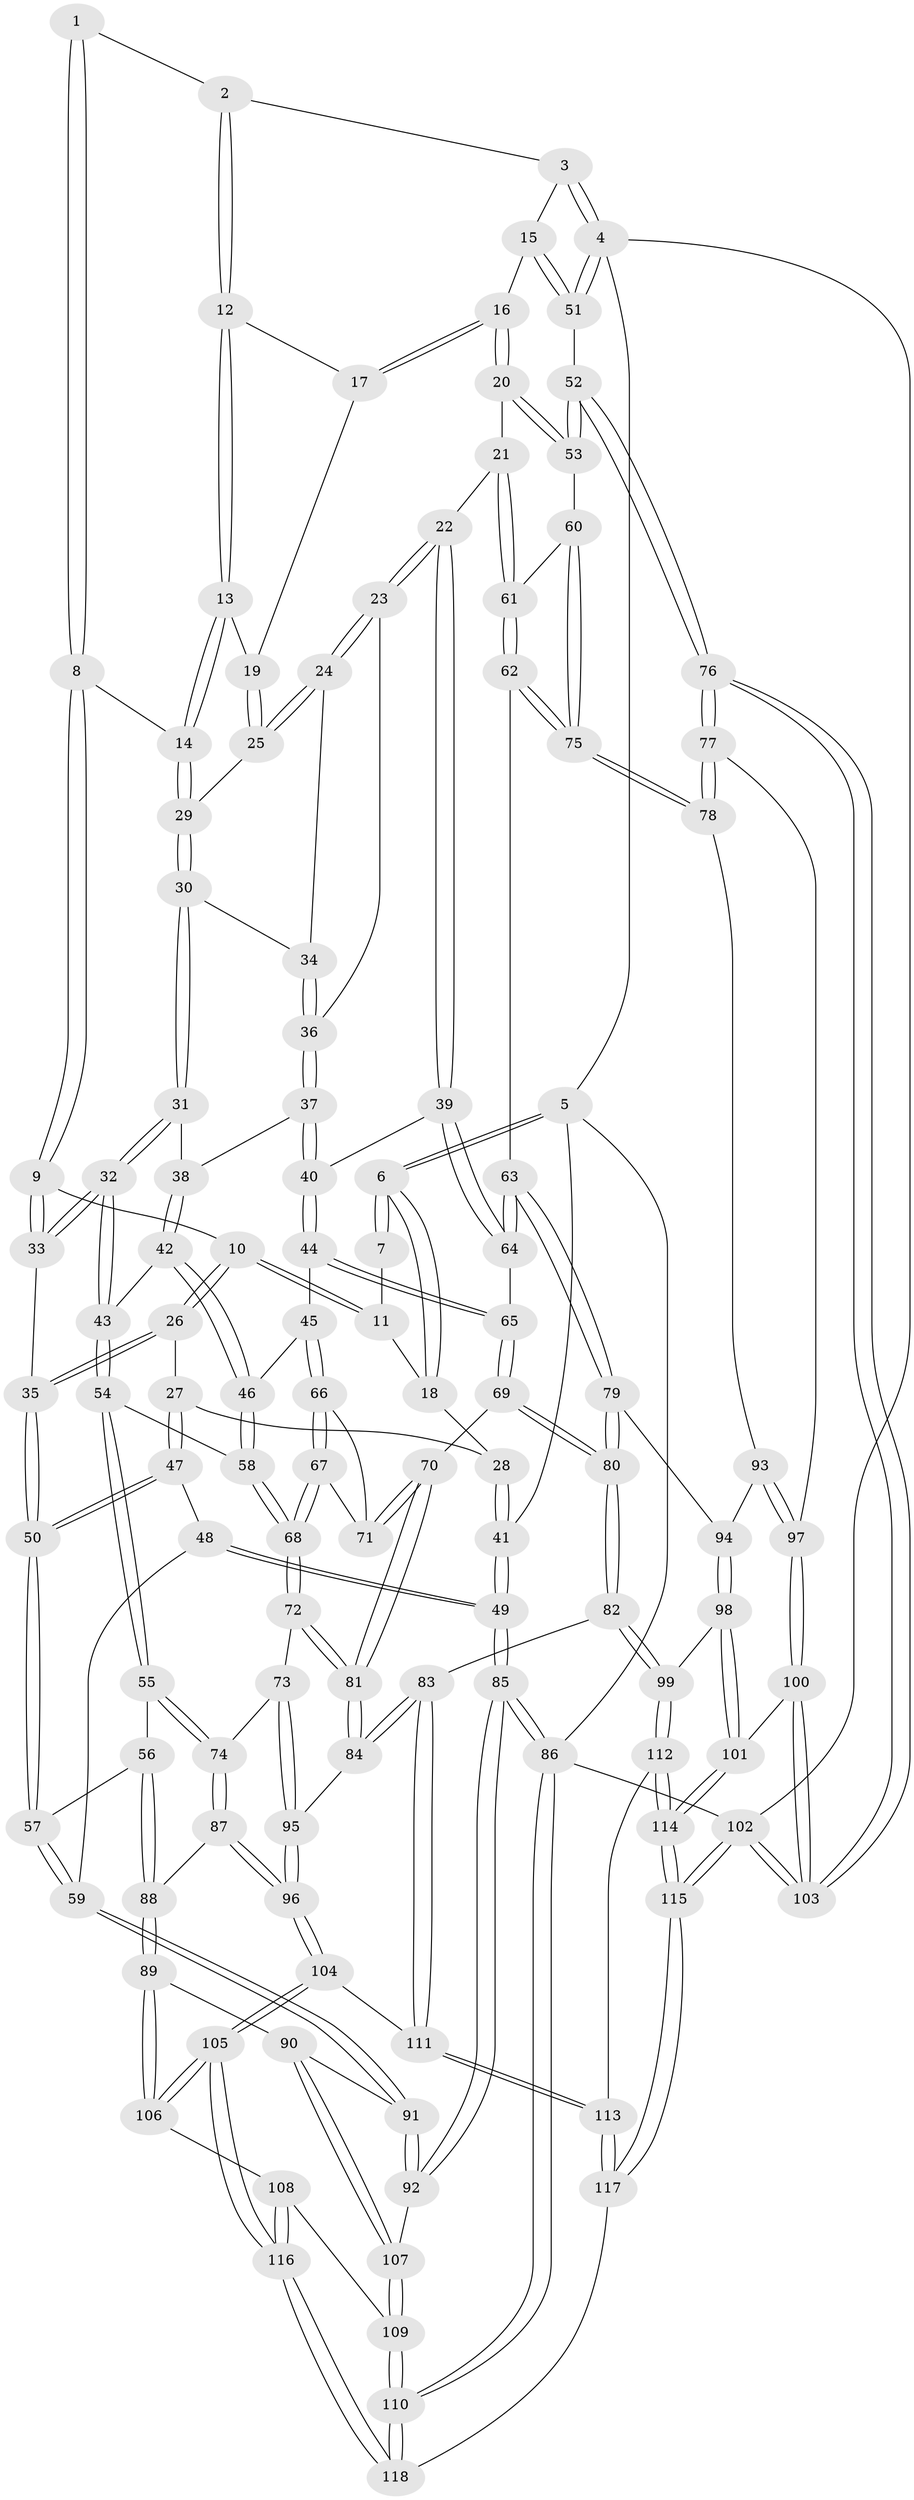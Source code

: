 // Generated by graph-tools (version 1.1) at 2025/50/03/09/25 03:50:58]
// undirected, 118 vertices, 292 edges
graph export_dot {
graph [start="1"]
  node [color=gray90,style=filled];
  1 [pos="+0.3652994356598674+0"];
  2 [pos="+0.6526125300878108+0"];
  3 [pos="+0.7390047874690232+0"];
  4 [pos="+1+0"];
  5 [pos="+0+0"];
  6 [pos="+0+0"];
  7 [pos="+0.048665999458093225+0"];
  8 [pos="+0.38059897323896213+0.13259725765891778"];
  9 [pos="+0.3337972260174701+0.14892015080550539"];
  10 [pos="+0.2930898969056158+0.13426483552555746"];
  11 [pos="+0.24332459397649647+0.09328170574967279"];
  12 [pos="+0.6446308342254247+0"];
  13 [pos="+0.4509576412725924+0.1290742614897305"];
  14 [pos="+0.4423507187059835+0.1381720388264103"];
  15 [pos="+0.9599363924620578+0.2351676878052014"];
  16 [pos="+0.9221946707628296+0.2547401878170128"];
  17 [pos="+0.6765494545947468+0.09431253728410995"];
  18 [pos="+0.12472564587335637+0.16828772373822576"];
  19 [pos="+0.6550384948920487+0.1292090432213217"];
  20 [pos="+0.8766054250451961+0.3030059497963459"];
  21 [pos="+0.8510637142627477+0.32370107133093795"];
  22 [pos="+0.8015122871836782+0.344520920206144"];
  23 [pos="+0.652035388445248+0.25480953937830475"];
  24 [pos="+0.6337650234963794+0.2037516740421042"];
  25 [pos="+0.6333627066310339+0.1859074754279126"];
  26 [pos="+0.13768855995126475+0.29607739803584665"];
  27 [pos="+0.1225267747314417+0.29476353580855524"];
  28 [pos="+0.10714490872510178+0.28327848905269803"];
  29 [pos="+0.45902214714580336+0.16248766603707465"];
  30 [pos="+0.47906745509669135+0.22395459026815887"];
  31 [pos="+0.4789536487730804+0.23060735711011207"];
  32 [pos="+0.3366683420587844+0.3646684090922104"];
  33 [pos="+0.31657176040771806+0.35421348122933716"];
  34 [pos="+0.5562768686384899+0.23193497010659084"];
  35 [pos="+0.28104406312944163+0.3603011981065375"];
  36 [pos="+0.5767682211823143+0.3118530696067249"];
  37 [pos="+0.5567638493835012+0.33410902173499885"];
  38 [pos="+0.5257284162226612+0.33634219847652097"];
  39 [pos="+0.7934538749099911+0.35391137242673054"];
  40 [pos="+0.607603313507037+0.3800022690108283"];
  41 [pos="+0+0.24606613961484564"];
  42 [pos="+0.49875177918335756+0.3640783639908432"];
  43 [pos="+0.34186499795974745+0.36933372036331225"];
  44 [pos="+0.5983469257369044+0.4704823372574907"];
  45 [pos="+0.5272210289003139+0.47588456030631815"];
  46 [pos="+0.5166404993052861+0.46846213654414587"];
  47 [pos="+0.10499885489939606+0.38909231890911744"];
  48 [pos="+0.08946730067705116+0.43206694413349966"];
  49 [pos="+0+0.4907411472225096"];
  50 [pos="+0.2228281572025383+0.45609065012149114"];
  51 [pos="+1+0.2122971883314302"];
  52 [pos="+1+0.5791994198041838"];
  53 [pos="+1+0.5461256637312764"];
  54 [pos="+0.37802373537142386+0.4794645557067515"];
  55 [pos="+0.2870255184807314+0.5810657877595817"];
  56 [pos="+0.18872100373736808+0.5681829630704934"];
  57 [pos="+0.17875580684873604+0.5638433005081291"];
  58 [pos="+0.40641796167046695+0.49377215174435085"];
  59 [pos="+0.17025867440695008+0.5650126879677358"];
  60 [pos="+0.9959498751070042+0.5468164394219407"];
  61 [pos="+0.8876698346987674+0.48579173895509403"];
  62 [pos="+0.851035033599543+0.6076143874292611"];
  63 [pos="+0.7947592312570244+0.5998886855817068"];
  64 [pos="+0.7205169564858203+0.5124715082196459"];
  65 [pos="+0.6792922761973764+0.5225572044406601"];
  66 [pos="+0.5253639060013678+0.5182310546602001"];
  67 [pos="+0.4747626433001345+0.586789180786529"];
  68 [pos="+0.4531357728584996+0.6043411573247333"];
  69 [pos="+0.6258126463526925+0.5937030593392334"];
  70 [pos="+0.5892737148304186+0.591490659224317"];
  71 [pos="+0.5684835701176296+0.5772113102432112"];
  72 [pos="+0.444387349558192+0.6571012125664953"];
  73 [pos="+0.41767267225023497+0.6651045450846673"];
  74 [pos="+0.33401176057605464+0.6362036320168386"];
  75 [pos="+0.8645994915202755+0.6157795623092259"];
  76 [pos="+1+0.7139641308388759"];
  77 [pos="+1+0.7274175904344493"];
  78 [pos="+0.8707593398112383+0.6276196619237995"];
  79 [pos="+0.7309057420646591+0.7051111128356281"];
  80 [pos="+0.6444944577492098+0.7486991527760086"];
  81 [pos="+0.47255183070691903+0.6721410100901908"];
  82 [pos="+0.6241363203925757+0.7807092517190257"];
  83 [pos="+0.5886339644275563+0.7808496196226662"];
  84 [pos="+0.5327871386924811+0.7359024398939665"];
  85 [pos="+0+0.629620092676789"];
  86 [pos="+0+1"];
  87 [pos="+0.2566341370546912+0.7617073446204325"];
  88 [pos="+0.25300571374117325+0.7610967252596839"];
  89 [pos="+0.17856424109617414+0.7804945519278745"];
  90 [pos="+0.1642932834714523+0.7729717395395411"];
  91 [pos="+0.06364766320950778+0.6360267218757175"];
  92 [pos="+0+0.6486762141365898"];
  93 [pos="+0.8538144345668787+0.7535124558535709"];
  94 [pos="+0.8360256188618883+0.7620267917989826"];
  95 [pos="+0.3556268624884004+0.8150332349671923"];
  96 [pos="+0.3461919361752495+0.831389510598129"];
  97 [pos="+0.9331683360202336+0.7809796634083808"];
  98 [pos="+0.8167569945710855+0.8077969204104054"];
  99 [pos="+0.6516314914170057+0.8213179962474727"];
  100 [pos="+0.9225989107463582+0.8326184071469053"];
  101 [pos="+0.8434568336700853+0.8997734618790394"];
  102 [pos="+1+1"];
  103 [pos="+1+1"];
  104 [pos="+0.35697422988557864+0.8711024287443676"];
  105 [pos="+0.3291270921243067+0.9019909526497184"];
  106 [pos="+0.1735409993508728+0.8869970603554347"];
  107 [pos="+0.06144318108336082+0.8320699767908885"];
  108 [pos="+0.15280870352256323+0.9092738838370559"];
  109 [pos="+0.0601095700373576+0.964395719314178"];
  110 [pos="+0+1"];
  111 [pos="+0.45568309133158547+0.8982129053595315"];
  112 [pos="+0.672333736286738+0.8829992209535928"];
  113 [pos="+0.5195288487559443+1"];
  114 [pos="+0.8127501106485673+1"];
  115 [pos="+0.9364653280429118+1"];
  116 [pos="+0.2919945636939784+1"];
  117 [pos="+0.520441499368537+1"];
  118 [pos="+0.26559971173424723+1"];
  1 -- 2;
  1 -- 8;
  1 -- 8;
  2 -- 3;
  2 -- 12;
  2 -- 12;
  3 -- 4;
  3 -- 4;
  3 -- 15;
  4 -- 5;
  4 -- 51;
  4 -- 51;
  4 -- 102;
  5 -- 6;
  5 -- 6;
  5 -- 41;
  5 -- 86;
  6 -- 7;
  6 -- 7;
  6 -- 18;
  6 -- 18;
  7 -- 11;
  8 -- 9;
  8 -- 9;
  8 -- 14;
  9 -- 10;
  9 -- 33;
  9 -- 33;
  10 -- 11;
  10 -- 11;
  10 -- 26;
  10 -- 26;
  11 -- 18;
  12 -- 13;
  12 -- 13;
  12 -- 17;
  13 -- 14;
  13 -- 14;
  13 -- 19;
  14 -- 29;
  14 -- 29;
  15 -- 16;
  15 -- 51;
  15 -- 51;
  16 -- 17;
  16 -- 17;
  16 -- 20;
  16 -- 20;
  17 -- 19;
  18 -- 28;
  19 -- 25;
  19 -- 25;
  20 -- 21;
  20 -- 53;
  20 -- 53;
  21 -- 22;
  21 -- 61;
  21 -- 61;
  22 -- 23;
  22 -- 23;
  22 -- 39;
  22 -- 39;
  23 -- 24;
  23 -- 24;
  23 -- 36;
  24 -- 25;
  24 -- 25;
  24 -- 34;
  25 -- 29;
  26 -- 27;
  26 -- 35;
  26 -- 35;
  27 -- 28;
  27 -- 47;
  27 -- 47;
  28 -- 41;
  28 -- 41;
  29 -- 30;
  29 -- 30;
  30 -- 31;
  30 -- 31;
  30 -- 34;
  31 -- 32;
  31 -- 32;
  31 -- 38;
  32 -- 33;
  32 -- 33;
  32 -- 43;
  32 -- 43;
  33 -- 35;
  34 -- 36;
  34 -- 36;
  35 -- 50;
  35 -- 50;
  36 -- 37;
  36 -- 37;
  37 -- 38;
  37 -- 40;
  37 -- 40;
  38 -- 42;
  38 -- 42;
  39 -- 40;
  39 -- 64;
  39 -- 64;
  40 -- 44;
  40 -- 44;
  41 -- 49;
  41 -- 49;
  42 -- 43;
  42 -- 46;
  42 -- 46;
  43 -- 54;
  43 -- 54;
  44 -- 45;
  44 -- 65;
  44 -- 65;
  45 -- 46;
  45 -- 66;
  45 -- 66;
  46 -- 58;
  46 -- 58;
  47 -- 48;
  47 -- 50;
  47 -- 50;
  48 -- 49;
  48 -- 49;
  48 -- 59;
  49 -- 85;
  49 -- 85;
  50 -- 57;
  50 -- 57;
  51 -- 52;
  52 -- 53;
  52 -- 53;
  52 -- 76;
  52 -- 76;
  53 -- 60;
  54 -- 55;
  54 -- 55;
  54 -- 58;
  55 -- 56;
  55 -- 74;
  55 -- 74;
  56 -- 57;
  56 -- 88;
  56 -- 88;
  57 -- 59;
  57 -- 59;
  58 -- 68;
  58 -- 68;
  59 -- 91;
  59 -- 91;
  60 -- 61;
  60 -- 75;
  60 -- 75;
  61 -- 62;
  61 -- 62;
  62 -- 63;
  62 -- 75;
  62 -- 75;
  63 -- 64;
  63 -- 64;
  63 -- 79;
  63 -- 79;
  64 -- 65;
  65 -- 69;
  65 -- 69;
  66 -- 67;
  66 -- 67;
  66 -- 71;
  67 -- 68;
  67 -- 68;
  67 -- 71;
  68 -- 72;
  68 -- 72;
  69 -- 70;
  69 -- 80;
  69 -- 80;
  70 -- 71;
  70 -- 71;
  70 -- 81;
  70 -- 81;
  72 -- 73;
  72 -- 81;
  72 -- 81;
  73 -- 74;
  73 -- 95;
  73 -- 95;
  74 -- 87;
  74 -- 87;
  75 -- 78;
  75 -- 78;
  76 -- 77;
  76 -- 77;
  76 -- 103;
  76 -- 103;
  77 -- 78;
  77 -- 78;
  77 -- 97;
  78 -- 93;
  79 -- 80;
  79 -- 80;
  79 -- 94;
  80 -- 82;
  80 -- 82;
  81 -- 84;
  81 -- 84;
  82 -- 83;
  82 -- 99;
  82 -- 99;
  83 -- 84;
  83 -- 84;
  83 -- 111;
  83 -- 111;
  84 -- 95;
  85 -- 86;
  85 -- 86;
  85 -- 92;
  85 -- 92;
  86 -- 110;
  86 -- 110;
  86 -- 102;
  87 -- 88;
  87 -- 96;
  87 -- 96;
  88 -- 89;
  88 -- 89;
  89 -- 90;
  89 -- 106;
  89 -- 106;
  90 -- 91;
  90 -- 107;
  90 -- 107;
  91 -- 92;
  91 -- 92;
  92 -- 107;
  93 -- 94;
  93 -- 97;
  93 -- 97;
  94 -- 98;
  94 -- 98;
  95 -- 96;
  95 -- 96;
  96 -- 104;
  96 -- 104;
  97 -- 100;
  97 -- 100;
  98 -- 99;
  98 -- 101;
  98 -- 101;
  99 -- 112;
  99 -- 112;
  100 -- 101;
  100 -- 103;
  100 -- 103;
  101 -- 114;
  101 -- 114;
  102 -- 103;
  102 -- 103;
  102 -- 115;
  102 -- 115;
  104 -- 105;
  104 -- 105;
  104 -- 111;
  105 -- 106;
  105 -- 106;
  105 -- 116;
  105 -- 116;
  106 -- 108;
  107 -- 109;
  107 -- 109;
  108 -- 109;
  108 -- 116;
  108 -- 116;
  109 -- 110;
  109 -- 110;
  110 -- 118;
  110 -- 118;
  111 -- 113;
  111 -- 113;
  112 -- 113;
  112 -- 114;
  112 -- 114;
  113 -- 117;
  113 -- 117;
  114 -- 115;
  114 -- 115;
  115 -- 117;
  115 -- 117;
  116 -- 118;
  116 -- 118;
  117 -- 118;
}
